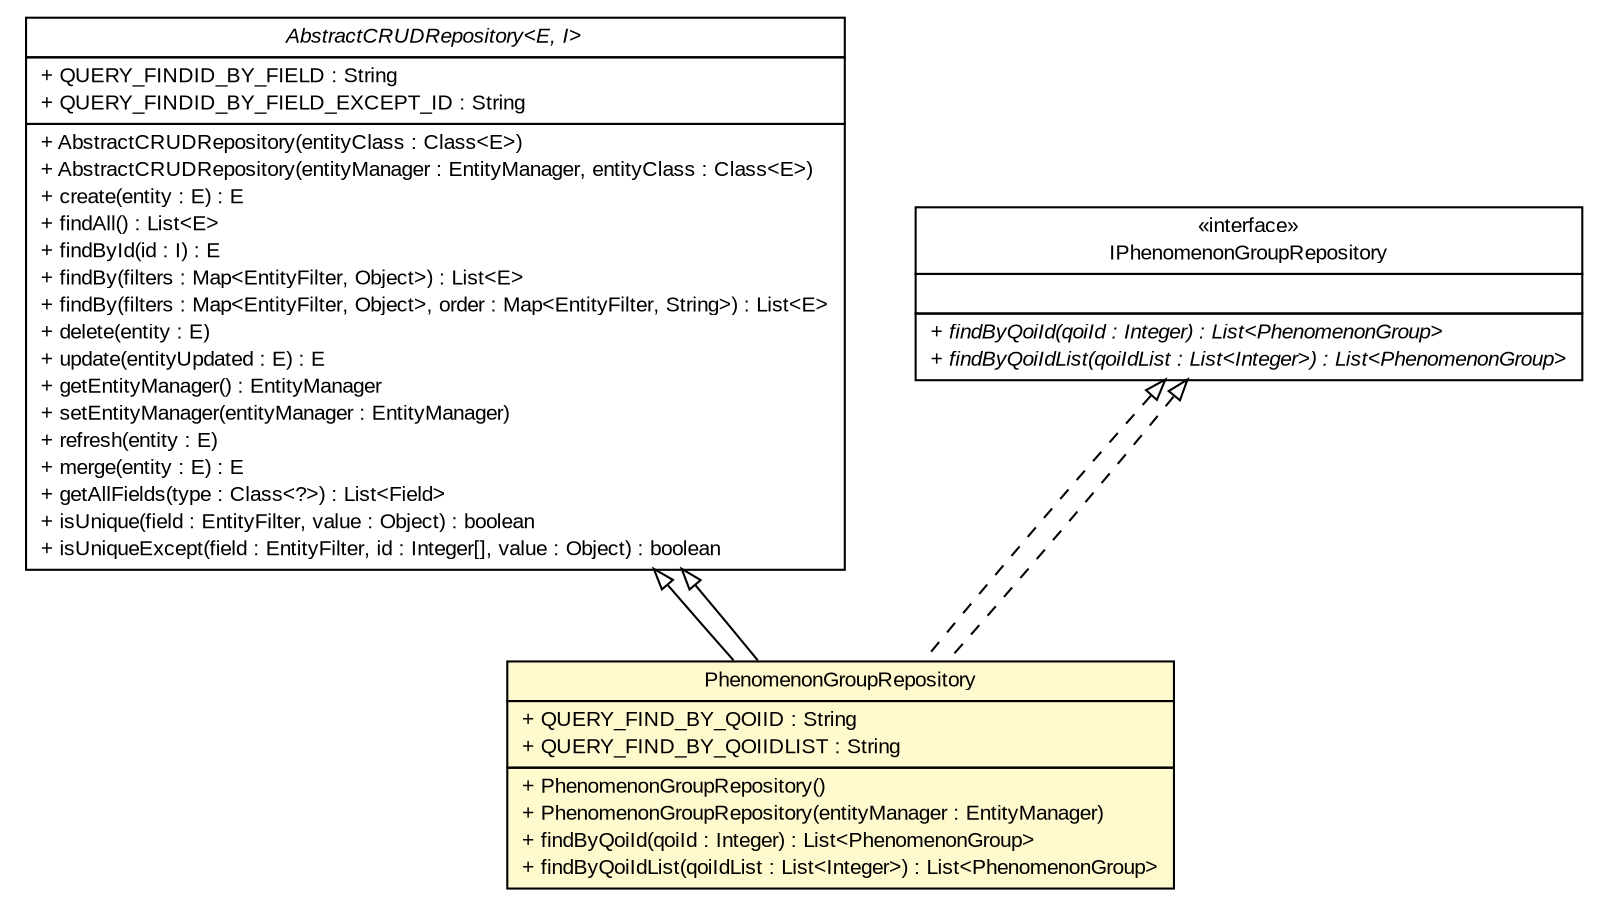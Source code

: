 #!/usr/local/bin/dot
#
# Class diagram 
# Generated by UMLGraph version R5_6-24-gf6e263 (http://www.umlgraph.org/)
#

digraph G {
	edge [fontname="arial",fontsize=10,labelfontname="arial",labelfontsize=10];
	node [fontname="arial",fontsize=10,shape=plaintext];
	nodesep=0.25;
	ranksep=0.5;
	// gov.sandia.cf.dao.AbstractCRUDRepository<E, I>
	c352635 [label=<<table title="gov.sandia.cf.dao.AbstractCRUDRepository" border="0" cellborder="1" cellspacing="0" cellpadding="2" port="p" href="../AbstractCRUDRepository.html">
		<tr><td><table border="0" cellspacing="0" cellpadding="1">
<tr><td align="center" balign="center"><font face="arial italic"> AbstractCRUDRepository&lt;E, I&gt; </font></td></tr>
		</table></td></tr>
		<tr><td><table border="0" cellspacing="0" cellpadding="1">
<tr><td align="left" balign="left"> + QUERY_FINDID_BY_FIELD : String </td></tr>
<tr><td align="left" balign="left"> + QUERY_FINDID_BY_FIELD_EXCEPT_ID : String </td></tr>
		</table></td></tr>
		<tr><td><table border="0" cellspacing="0" cellpadding="1">
<tr><td align="left" balign="left"> + AbstractCRUDRepository(entityClass : Class&lt;E&gt;) </td></tr>
<tr><td align="left" balign="left"> + AbstractCRUDRepository(entityManager : EntityManager, entityClass : Class&lt;E&gt;) </td></tr>
<tr><td align="left" balign="left"> + create(entity : E) : E </td></tr>
<tr><td align="left" balign="left"> + findAll() : List&lt;E&gt; </td></tr>
<tr><td align="left" balign="left"> + findById(id : I) : E </td></tr>
<tr><td align="left" balign="left"> + findBy(filters : Map&lt;EntityFilter, Object&gt;) : List&lt;E&gt; </td></tr>
<tr><td align="left" balign="left"> + findBy(filters : Map&lt;EntityFilter, Object&gt;, order : Map&lt;EntityFilter, String&gt;) : List&lt;E&gt; </td></tr>
<tr><td align="left" balign="left"> + delete(entity : E) </td></tr>
<tr><td align="left" balign="left"> + update(entityUpdated : E) : E </td></tr>
<tr><td align="left" balign="left"> + getEntityManager() : EntityManager </td></tr>
<tr><td align="left" balign="left"> + setEntityManager(entityManager : EntityManager) </td></tr>
<tr><td align="left" balign="left"> + refresh(entity : E) </td></tr>
<tr><td align="left" balign="left"> + merge(entity : E) : E </td></tr>
<tr><td align="left" balign="left"> + getAllFields(type : Class&lt;?&gt;) : List&lt;Field&gt; </td></tr>
<tr><td align="left" balign="left"> + isUnique(field : EntityFilter, value : Object) : boolean </td></tr>
<tr><td align="left" balign="left"> + isUniqueExcept(field : EntityFilter, id : Integer[], value : Object) : boolean </td></tr>
		</table></td></tr>
		</table>>, URL="../AbstractCRUDRepository.html", fontname="arial", fontcolor="black", fontsize=10.0];
	// gov.sandia.cf.dao.impl.PhenomenonGroupRepository
	c352691 [label=<<table title="gov.sandia.cf.dao.impl.PhenomenonGroupRepository" border="0" cellborder="1" cellspacing="0" cellpadding="2" port="p" bgcolor="lemonChiffon" href="./PhenomenonGroupRepository.html">
		<tr><td><table border="0" cellspacing="0" cellpadding="1">
<tr><td align="center" balign="center"> PhenomenonGroupRepository </td></tr>
		</table></td></tr>
		<tr><td><table border="0" cellspacing="0" cellpadding="1">
<tr><td align="left" balign="left"> + QUERY_FIND_BY_QOIID : String </td></tr>
<tr><td align="left" balign="left"> + QUERY_FIND_BY_QOIIDLIST : String </td></tr>
		</table></td></tr>
		<tr><td><table border="0" cellspacing="0" cellpadding="1">
<tr><td align="left" balign="left"> + PhenomenonGroupRepository() </td></tr>
<tr><td align="left" balign="left"> + PhenomenonGroupRepository(entityManager : EntityManager) </td></tr>
<tr><td align="left" balign="left"> + findByQoiId(qoiId : Integer) : List&lt;PhenomenonGroup&gt; </td></tr>
<tr><td align="left" balign="left"> + findByQoiIdList(qoiIdList : List&lt;Integer&gt;) : List&lt;PhenomenonGroup&gt; </td></tr>
		</table></td></tr>
		</table>>, URL="./PhenomenonGroupRepository.html", fontname="arial", fontcolor="black", fontsize=10.0];
	// gov.sandia.cf.dao.IPhenomenonGroupRepository
	c352737 [label=<<table title="gov.sandia.cf.dao.IPhenomenonGroupRepository" border="0" cellborder="1" cellspacing="0" cellpadding="2" port="p" href="../IPhenomenonGroupRepository.html">
		<tr><td><table border="0" cellspacing="0" cellpadding="1">
<tr><td align="center" balign="center"> &#171;interface&#187; </td></tr>
<tr><td align="center" balign="center"> IPhenomenonGroupRepository </td></tr>
		</table></td></tr>
		<tr><td><table border="0" cellspacing="0" cellpadding="1">
<tr><td align="left" balign="left">  </td></tr>
		</table></td></tr>
		<tr><td><table border="0" cellspacing="0" cellpadding="1">
<tr><td align="left" balign="left"><font face="arial italic" point-size="10.0"> + findByQoiId(qoiId : Integer) : List&lt;PhenomenonGroup&gt; </font></td></tr>
<tr><td align="left" balign="left"><font face="arial italic" point-size="10.0"> + findByQoiIdList(qoiIdList : List&lt;Integer&gt;) : List&lt;PhenomenonGroup&gt; </font></td></tr>
		</table></td></tr>
		</table>>, URL="../IPhenomenonGroupRepository.html", fontname="arial", fontcolor="black", fontsize=10.0];
	//gov.sandia.cf.dao.impl.PhenomenonGroupRepository extends gov.sandia.cf.dao.AbstractCRUDRepository<gov.sandia.cf.model.PhenomenonGroup, java.lang.Integer>
	c352635:p -> c352691:p [dir=back,arrowtail=empty];
	//gov.sandia.cf.dao.impl.PhenomenonGroupRepository implements gov.sandia.cf.dao.IPhenomenonGroupRepository
	c352737:p -> c352691:p [dir=back,arrowtail=empty,style=dashed];
	//gov.sandia.cf.dao.impl.PhenomenonGroupRepository extends gov.sandia.cf.dao.AbstractCRUDRepository<gov.sandia.cf.model.PhenomenonGroup, java.lang.Integer>
	c352635:p -> c352691:p [dir=back,arrowtail=empty];
	//gov.sandia.cf.dao.impl.PhenomenonGroupRepository implements gov.sandia.cf.dao.IPhenomenonGroupRepository
	c352737:p -> c352691:p [dir=back,arrowtail=empty,style=dashed];
}

